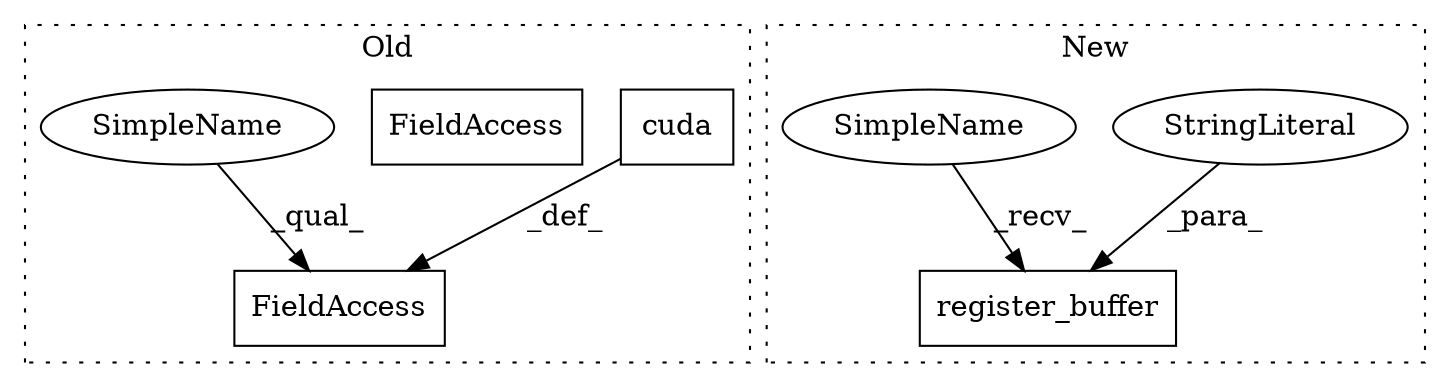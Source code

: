 digraph G {
subgraph cluster0 {
1 [label="cuda" a="32" s="3329" l="6" shape="box"];
4 [label="FieldAccess" a="22" s="3309" l="9" shape="box"];
5 [label="FieldAccess" a="22" s="3201" l="12" shape="box"];
6 [label="SimpleName" a="42" s="3309" l="4" shape="ellipse"];
label = "Old";
style="dotted";
}
subgraph cluster1 {
2 [label="register_buffer" a="32" s="3382,3414" l="16,1" shape="box"];
3 [label="StringLiteral" a="45" s="3398" l="6" shape="ellipse"];
7 [label="SimpleName" a="42" s="3377" l="4" shape="ellipse"];
label = "New";
style="dotted";
}
1 -> 4 [label="_def_"];
3 -> 2 [label="_para_"];
6 -> 4 [label="_qual_"];
7 -> 2 [label="_recv_"];
}